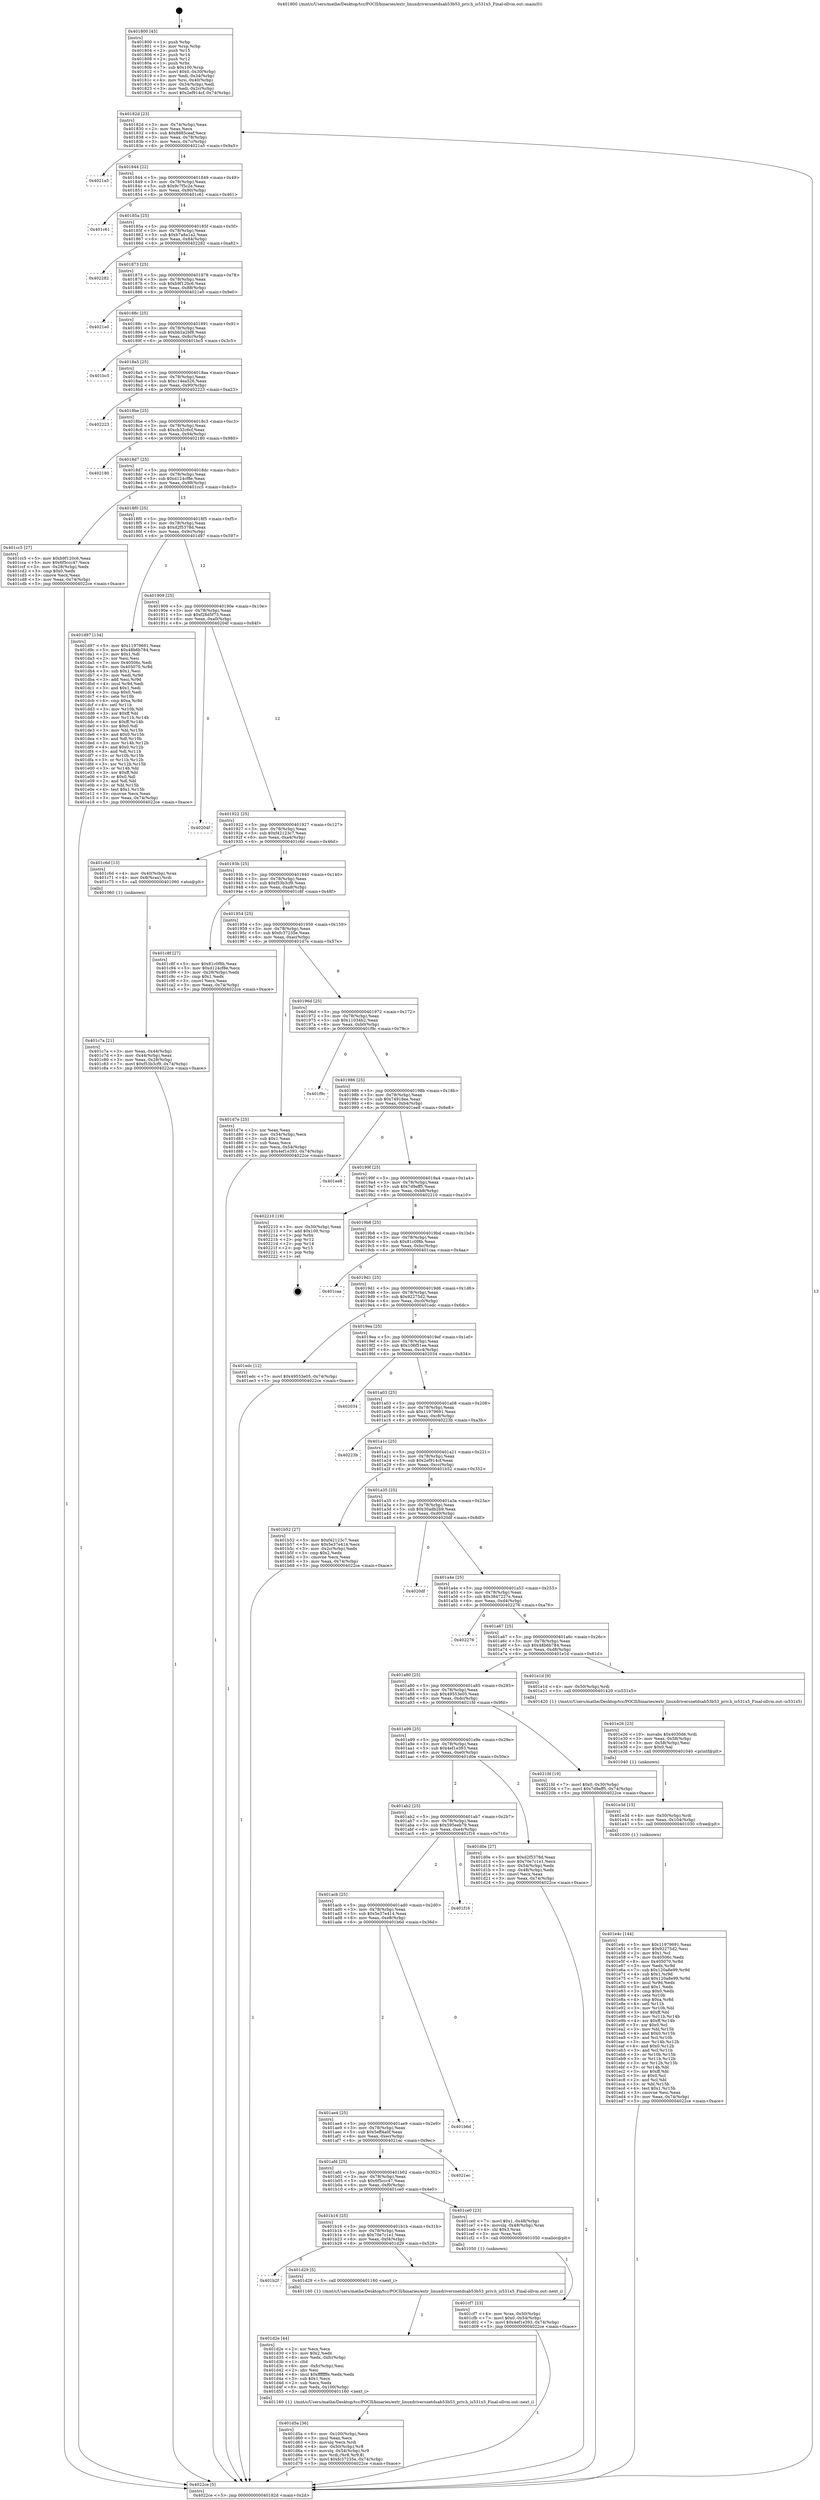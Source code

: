 digraph "0x401800" {
  label = "0x401800 (/mnt/c/Users/mathe/Desktop/tcc/POCII/binaries/extr_linuxdriversnetdsab53b53_priv.h_is531x5_Final-ollvm.out::main(0))"
  labelloc = "t"
  node[shape=record]

  Entry [label="",width=0.3,height=0.3,shape=circle,fillcolor=black,style=filled]
  "0x40182d" [label="{
     0x40182d [23]\l
     | [instrs]\l
     &nbsp;&nbsp;0x40182d \<+3\>: mov -0x74(%rbp),%eax\l
     &nbsp;&nbsp;0x401830 \<+2\>: mov %eax,%ecx\l
     &nbsp;&nbsp;0x401832 \<+6\>: sub $0x8885ceaf,%ecx\l
     &nbsp;&nbsp;0x401838 \<+3\>: mov %eax,-0x78(%rbp)\l
     &nbsp;&nbsp;0x40183b \<+3\>: mov %ecx,-0x7c(%rbp)\l
     &nbsp;&nbsp;0x40183e \<+6\>: je 00000000004021a5 \<main+0x9a5\>\l
  }"]
  "0x4021a5" [label="{
     0x4021a5\l
  }", style=dashed]
  "0x401844" [label="{
     0x401844 [22]\l
     | [instrs]\l
     &nbsp;&nbsp;0x401844 \<+5\>: jmp 0000000000401849 \<main+0x49\>\l
     &nbsp;&nbsp;0x401849 \<+3\>: mov -0x78(%rbp),%eax\l
     &nbsp;&nbsp;0x40184c \<+5\>: sub $0x9c7f5c2e,%eax\l
     &nbsp;&nbsp;0x401851 \<+3\>: mov %eax,-0x80(%rbp)\l
     &nbsp;&nbsp;0x401854 \<+6\>: je 0000000000401c61 \<main+0x461\>\l
  }"]
  Exit [label="",width=0.3,height=0.3,shape=circle,fillcolor=black,style=filled,peripheries=2]
  "0x401c61" [label="{
     0x401c61\l
  }", style=dashed]
  "0x40185a" [label="{
     0x40185a [25]\l
     | [instrs]\l
     &nbsp;&nbsp;0x40185a \<+5\>: jmp 000000000040185f \<main+0x5f\>\l
     &nbsp;&nbsp;0x40185f \<+3\>: mov -0x78(%rbp),%eax\l
     &nbsp;&nbsp;0x401862 \<+5\>: sub $0xb7a8a1a2,%eax\l
     &nbsp;&nbsp;0x401867 \<+6\>: mov %eax,-0x84(%rbp)\l
     &nbsp;&nbsp;0x40186d \<+6\>: je 0000000000402282 \<main+0xa82\>\l
  }"]
  "0x401e4c" [label="{
     0x401e4c [144]\l
     | [instrs]\l
     &nbsp;&nbsp;0x401e4c \<+5\>: mov $0x11979691,%eax\l
     &nbsp;&nbsp;0x401e51 \<+5\>: mov $0x92275d2,%esi\l
     &nbsp;&nbsp;0x401e56 \<+2\>: mov $0x1,%cl\l
     &nbsp;&nbsp;0x401e58 \<+7\>: mov 0x40506c,%edx\l
     &nbsp;&nbsp;0x401e5f \<+8\>: mov 0x405070,%r8d\l
     &nbsp;&nbsp;0x401e67 \<+3\>: mov %edx,%r9d\l
     &nbsp;&nbsp;0x401e6a \<+7\>: sub $0x120a8e99,%r9d\l
     &nbsp;&nbsp;0x401e71 \<+4\>: sub $0x1,%r9d\l
     &nbsp;&nbsp;0x401e75 \<+7\>: add $0x120a8e99,%r9d\l
     &nbsp;&nbsp;0x401e7c \<+4\>: imul %r9d,%edx\l
     &nbsp;&nbsp;0x401e80 \<+3\>: and $0x1,%edx\l
     &nbsp;&nbsp;0x401e83 \<+3\>: cmp $0x0,%edx\l
     &nbsp;&nbsp;0x401e86 \<+4\>: sete %r10b\l
     &nbsp;&nbsp;0x401e8a \<+4\>: cmp $0xa,%r8d\l
     &nbsp;&nbsp;0x401e8e \<+4\>: setl %r11b\l
     &nbsp;&nbsp;0x401e92 \<+3\>: mov %r10b,%bl\l
     &nbsp;&nbsp;0x401e95 \<+3\>: xor $0xff,%bl\l
     &nbsp;&nbsp;0x401e98 \<+3\>: mov %r11b,%r14b\l
     &nbsp;&nbsp;0x401e9b \<+4\>: xor $0xff,%r14b\l
     &nbsp;&nbsp;0x401e9f \<+3\>: xor $0x0,%cl\l
     &nbsp;&nbsp;0x401ea2 \<+3\>: mov %bl,%r15b\l
     &nbsp;&nbsp;0x401ea5 \<+4\>: and $0x0,%r15b\l
     &nbsp;&nbsp;0x401ea9 \<+3\>: and %cl,%r10b\l
     &nbsp;&nbsp;0x401eac \<+3\>: mov %r14b,%r12b\l
     &nbsp;&nbsp;0x401eaf \<+4\>: and $0x0,%r12b\l
     &nbsp;&nbsp;0x401eb3 \<+3\>: and %cl,%r11b\l
     &nbsp;&nbsp;0x401eb6 \<+3\>: or %r10b,%r15b\l
     &nbsp;&nbsp;0x401eb9 \<+3\>: or %r11b,%r12b\l
     &nbsp;&nbsp;0x401ebc \<+3\>: xor %r12b,%r15b\l
     &nbsp;&nbsp;0x401ebf \<+3\>: or %r14b,%bl\l
     &nbsp;&nbsp;0x401ec2 \<+3\>: xor $0xff,%bl\l
     &nbsp;&nbsp;0x401ec5 \<+3\>: or $0x0,%cl\l
     &nbsp;&nbsp;0x401ec8 \<+2\>: and %cl,%bl\l
     &nbsp;&nbsp;0x401eca \<+3\>: or %bl,%r15b\l
     &nbsp;&nbsp;0x401ecd \<+4\>: test $0x1,%r15b\l
     &nbsp;&nbsp;0x401ed1 \<+3\>: cmovne %esi,%eax\l
     &nbsp;&nbsp;0x401ed4 \<+3\>: mov %eax,-0x74(%rbp)\l
     &nbsp;&nbsp;0x401ed7 \<+5\>: jmp 00000000004022ce \<main+0xace\>\l
  }"]
  "0x402282" [label="{
     0x402282\l
  }", style=dashed]
  "0x401873" [label="{
     0x401873 [25]\l
     | [instrs]\l
     &nbsp;&nbsp;0x401873 \<+5\>: jmp 0000000000401878 \<main+0x78\>\l
     &nbsp;&nbsp;0x401878 \<+3\>: mov -0x78(%rbp),%eax\l
     &nbsp;&nbsp;0x40187b \<+5\>: sub $0xb9f120c6,%eax\l
     &nbsp;&nbsp;0x401880 \<+6\>: mov %eax,-0x88(%rbp)\l
     &nbsp;&nbsp;0x401886 \<+6\>: je 00000000004021e0 \<main+0x9e0\>\l
  }"]
  "0x401e3d" [label="{
     0x401e3d [15]\l
     | [instrs]\l
     &nbsp;&nbsp;0x401e3d \<+4\>: mov -0x50(%rbp),%rdi\l
     &nbsp;&nbsp;0x401e41 \<+6\>: mov %eax,-0x104(%rbp)\l
     &nbsp;&nbsp;0x401e47 \<+5\>: call 0000000000401030 \<free@plt\>\l
     | [calls]\l
     &nbsp;&nbsp;0x401030 \{1\} (unknown)\l
  }"]
  "0x4021e0" [label="{
     0x4021e0\l
  }", style=dashed]
  "0x40188c" [label="{
     0x40188c [25]\l
     | [instrs]\l
     &nbsp;&nbsp;0x40188c \<+5\>: jmp 0000000000401891 \<main+0x91\>\l
     &nbsp;&nbsp;0x401891 \<+3\>: mov -0x78(%rbp),%eax\l
     &nbsp;&nbsp;0x401894 \<+5\>: sub $0xbb2a2bf8,%eax\l
     &nbsp;&nbsp;0x401899 \<+6\>: mov %eax,-0x8c(%rbp)\l
     &nbsp;&nbsp;0x40189f \<+6\>: je 0000000000401bc5 \<main+0x3c5\>\l
  }"]
  "0x401e26" [label="{
     0x401e26 [23]\l
     | [instrs]\l
     &nbsp;&nbsp;0x401e26 \<+10\>: movabs $0x4030d6,%rdi\l
     &nbsp;&nbsp;0x401e30 \<+3\>: mov %eax,-0x58(%rbp)\l
     &nbsp;&nbsp;0x401e33 \<+3\>: mov -0x58(%rbp),%esi\l
     &nbsp;&nbsp;0x401e36 \<+2\>: mov $0x0,%al\l
     &nbsp;&nbsp;0x401e38 \<+5\>: call 0000000000401040 \<printf@plt\>\l
     | [calls]\l
     &nbsp;&nbsp;0x401040 \{1\} (unknown)\l
  }"]
  "0x401bc5" [label="{
     0x401bc5\l
  }", style=dashed]
  "0x4018a5" [label="{
     0x4018a5 [25]\l
     | [instrs]\l
     &nbsp;&nbsp;0x4018a5 \<+5\>: jmp 00000000004018aa \<main+0xaa\>\l
     &nbsp;&nbsp;0x4018aa \<+3\>: mov -0x78(%rbp),%eax\l
     &nbsp;&nbsp;0x4018ad \<+5\>: sub $0xc14ea526,%eax\l
     &nbsp;&nbsp;0x4018b2 \<+6\>: mov %eax,-0x90(%rbp)\l
     &nbsp;&nbsp;0x4018b8 \<+6\>: je 0000000000402223 \<main+0xa23\>\l
  }"]
  "0x401d5a" [label="{
     0x401d5a [36]\l
     | [instrs]\l
     &nbsp;&nbsp;0x401d5a \<+6\>: mov -0x100(%rbp),%ecx\l
     &nbsp;&nbsp;0x401d60 \<+3\>: imul %eax,%ecx\l
     &nbsp;&nbsp;0x401d63 \<+3\>: movslq %ecx,%rdi\l
     &nbsp;&nbsp;0x401d66 \<+4\>: mov -0x50(%rbp),%r8\l
     &nbsp;&nbsp;0x401d6a \<+4\>: movslq -0x54(%rbp),%r9\l
     &nbsp;&nbsp;0x401d6e \<+4\>: mov %rdi,(%r8,%r9,8)\l
     &nbsp;&nbsp;0x401d72 \<+7\>: movl $0xfc37235e,-0x74(%rbp)\l
     &nbsp;&nbsp;0x401d79 \<+5\>: jmp 00000000004022ce \<main+0xace\>\l
  }"]
  "0x402223" [label="{
     0x402223\l
  }", style=dashed]
  "0x4018be" [label="{
     0x4018be [25]\l
     | [instrs]\l
     &nbsp;&nbsp;0x4018be \<+5\>: jmp 00000000004018c3 \<main+0xc3\>\l
     &nbsp;&nbsp;0x4018c3 \<+3\>: mov -0x78(%rbp),%eax\l
     &nbsp;&nbsp;0x4018c6 \<+5\>: sub $0xcb32c6cf,%eax\l
     &nbsp;&nbsp;0x4018cb \<+6\>: mov %eax,-0x94(%rbp)\l
     &nbsp;&nbsp;0x4018d1 \<+6\>: je 0000000000402180 \<main+0x980\>\l
  }"]
  "0x401d2e" [label="{
     0x401d2e [44]\l
     | [instrs]\l
     &nbsp;&nbsp;0x401d2e \<+2\>: xor %ecx,%ecx\l
     &nbsp;&nbsp;0x401d30 \<+5\>: mov $0x2,%edx\l
     &nbsp;&nbsp;0x401d35 \<+6\>: mov %edx,-0xfc(%rbp)\l
     &nbsp;&nbsp;0x401d3b \<+1\>: cltd\l
     &nbsp;&nbsp;0x401d3c \<+6\>: mov -0xfc(%rbp),%esi\l
     &nbsp;&nbsp;0x401d42 \<+2\>: idiv %esi\l
     &nbsp;&nbsp;0x401d44 \<+6\>: imul $0xfffffffe,%edx,%edx\l
     &nbsp;&nbsp;0x401d4a \<+3\>: sub $0x1,%ecx\l
     &nbsp;&nbsp;0x401d4d \<+2\>: sub %ecx,%edx\l
     &nbsp;&nbsp;0x401d4f \<+6\>: mov %edx,-0x100(%rbp)\l
     &nbsp;&nbsp;0x401d55 \<+5\>: call 0000000000401160 \<next_i\>\l
     | [calls]\l
     &nbsp;&nbsp;0x401160 \{1\} (/mnt/c/Users/mathe/Desktop/tcc/POCII/binaries/extr_linuxdriversnetdsab53b53_priv.h_is531x5_Final-ollvm.out::next_i)\l
  }"]
  "0x402180" [label="{
     0x402180\l
  }", style=dashed]
  "0x4018d7" [label="{
     0x4018d7 [25]\l
     | [instrs]\l
     &nbsp;&nbsp;0x4018d7 \<+5\>: jmp 00000000004018dc \<main+0xdc\>\l
     &nbsp;&nbsp;0x4018dc \<+3\>: mov -0x78(%rbp),%eax\l
     &nbsp;&nbsp;0x4018df \<+5\>: sub $0xd124cf8e,%eax\l
     &nbsp;&nbsp;0x4018e4 \<+6\>: mov %eax,-0x98(%rbp)\l
     &nbsp;&nbsp;0x4018ea \<+6\>: je 0000000000401cc5 \<main+0x4c5\>\l
  }"]
  "0x401b2f" [label="{
     0x401b2f\l
  }", style=dashed]
  "0x401cc5" [label="{
     0x401cc5 [27]\l
     | [instrs]\l
     &nbsp;&nbsp;0x401cc5 \<+5\>: mov $0xb9f120c6,%eax\l
     &nbsp;&nbsp;0x401cca \<+5\>: mov $0x6f5ccc47,%ecx\l
     &nbsp;&nbsp;0x401ccf \<+3\>: mov -0x28(%rbp),%edx\l
     &nbsp;&nbsp;0x401cd2 \<+3\>: cmp $0x0,%edx\l
     &nbsp;&nbsp;0x401cd5 \<+3\>: cmove %ecx,%eax\l
     &nbsp;&nbsp;0x401cd8 \<+3\>: mov %eax,-0x74(%rbp)\l
     &nbsp;&nbsp;0x401cdb \<+5\>: jmp 00000000004022ce \<main+0xace\>\l
  }"]
  "0x4018f0" [label="{
     0x4018f0 [25]\l
     | [instrs]\l
     &nbsp;&nbsp;0x4018f0 \<+5\>: jmp 00000000004018f5 \<main+0xf5\>\l
     &nbsp;&nbsp;0x4018f5 \<+3\>: mov -0x78(%rbp),%eax\l
     &nbsp;&nbsp;0x4018f8 \<+5\>: sub $0xd2f5378d,%eax\l
     &nbsp;&nbsp;0x4018fd \<+6\>: mov %eax,-0x9c(%rbp)\l
     &nbsp;&nbsp;0x401903 \<+6\>: je 0000000000401d97 \<main+0x597\>\l
  }"]
  "0x401d29" [label="{
     0x401d29 [5]\l
     | [instrs]\l
     &nbsp;&nbsp;0x401d29 \<+5\>: call 0000000000401160 \<next_i\>\l
     | [calls]\l
     &nbsp;&nbsp;0x401160 \{1\} (/mnt/c/Users/mathe/Desktop/tcc/POCII/binaries/extr_linuxdriversnetdsab53b53_priv.h_is531x5_Final-ollvm.out::next_i)\l
  }"]
  "0x401d97" [label="{
     0x401d97 [134]\l
     | [instrs]\l
     &nbsp;&nbsp;0x401d97 \<+5\>: mov $0x11979691,%eax\l
     &nbsp;&nbsp;0x401d9c \<+5\>: mov $0x48b6b784,%ecx\l
     &nbsp;&nbsp;0x401da1 \<+2\>: mov $0x1,%dl\l
     &nbsp;&nbsp;0x401da3 \<+2\>: xor %esi,%esi\l
     &nbsp;&nbsp;0x401da5 \<+7\>: mov 0x40506c,%edi\l
     &nbsp;&nbsp;0x401dac \<+8\>: mov 0x405070,%r8d\l
     &nbsp;&nbsp;0x401db4 \<+3\>: sub $0x1,%esi\l
     &nbsp;&nbsp;0x401db7 \<+3\>: mov %edi,%r9d\l
     &nbsp;&nbsp;0x401dba \<+3\>: add %esi,%r9d\l
     &nbsp;&nbsp;0x401dbd \<+4\>: imul %r9d,%edi\l
     &nbsp;&nbsp;0x401dc1 \<+3\>: and $0x1,%edi\l
     &nbsp;&nbsp;0x401dc4 \<+3\>: cmp $0x0,%edi\l
     &nbsp;&nbsp;0x401dc7 \<+4\>: sete %r10b\l
     &nbsp;&nbsp;0x401dcb \<+4\>: cmp $0xa,%r8d\l
     &nbsp;&nbsp;0x401dcf \<+4\>: setl %r11b\l
     &nbsp;&nbsp;0x401dd3 \<+3\>: mov %r10b,%bl\l
     &nbsp;&nbsp;0x401dd6 \<+3\>: xor $0xff,%bl\l
     &nbsp;&nbsp;0x401dd9 \<+3\>: mov %r11b,%r14b\l
     &nbsp;&nbsp;0x401ddc \<+4\>: xor $0xff,%r14b\l
     &nbsp;&nbsp;0x401de0 \<+3\>: xor $0x0,%dl\l
     &nbsp;&nbsp;0x401de3 \<+3\>: mov %bl,%r15b\l
     &nbsp;&nbsp;0x401de6 \<+4\>: and $0x0,%r15b\l
     &nbsp;&nbsp;0x401dea \<+3\>: and %dl,%r10b\l
     &nbsp;&nbsp;0x401ded \<+3\>: mov %r14b,%r12b\l
     &nbsp;&nbsp;0x401df0 \<+4\>: and $0x0,%r12b\l
     &nbsp;&nbsp;0x401df4 \<+3\>: and %dl,%r11b\l
     &nbsp;&nbsp;0x401df7 \<+3\>: or %r10b,%r15b\l
     &nbsp;&nbsp;0x401dfa \<+3\>: or %r11b,%r12b\l
     &nbsp;&nbsp;0x401dfd \<+3\>: xor %r12b,%r15b\l
     &nbsp;&nbsp;0x401e00 \<+3\>: or %r14b,%bl\l
     &nbsp;&nbsp;0x401e03 \<+3\>: xor $0xff,%bl\l
     &nbsp;&nbsp;0x401e06 \<+3\>: or $0x0,%dl\l
     &nbsp;&nbsp;0x401e09 \<+2\>: and %dl,%bl\l
     &nbsp;&nbsp;0x401e0b \<+3\>: or %bl,%r15b\l
     &nbsp;&nbsp;0x401e0e \<+4\>: test $0x1,%r15b\l
     &nbsp;&nbsp;0x401e12 \<+3\>: cmovne %ecx,%eax\l
     &nbsp;&nbsp;0x401e15 \<+3\>: mov %eax,-0x74(%rbp)\l
     &nbsp;&nbsp;0x401e18 \<+5\>: jmp 00000000004022ce \<main+0xace\>\l
  }"]
  "0x401909" [label="{
     0x401909 [25]\l
     | [instrs]\l
     &nbsp;&nbsp;0x401909 \<+5\>: jmp 000000000040190e \<main+0x10e\>\l
     &nbsp;&nbsp;0x40190e \<+3\>: mov -0x78(%rbp),%eax\l
     &nbsp;&nbsp;0x401911 \<+5\>: sub $0xf28d5f73,%eax\l
     &nbsp;&nbsp;0x401916 \<+6\>: mov %eax,-0xa0(%rbp)\l
     &nbsp;&nbsp;0x40191c \<+6\>: je 000000000040204f \<main+0x84f\>\l
  }"]
  "0x401cf7" [label="{
     0x401cf7 [23]\l
     | [instrs]\l
     &nbsp;&nbsp;0x401cf7 \<+4\>: mov %rax,-0x50(%rbp)\l
     &nbsp;&nbsp;0x401cfb \<+7\>: movl $0x0,-0x54(%rbp)\l
     &nbsp;&nbsp;0x401d02 \<+7\>: movl $0x4ef1e393,-0x74(%rbp)\l
     &nbsp;&nbsp;0x401d09 \<+5\>: jmp 00000000004022ce \<main+0xace\>\l
  }"]
  "0x40204f" [label="{
     0x40204f\l
  }", style=dashed]
  "0x401922" [label="{
     0x401922 [25]\l
     | [instrs]\l
     &nbsp;&nbsp;0x401922 \<+5\>: jmp 0000000000401927 \<main+0x127\>\l
     &nbsp;&nbsp;0x401927 \<+3\>: mov -0x78(%rbp),%eax\l
     &nbsp;&nbsp;0x40192a \<+5\>: sub $0xf42123c7,%eax\l
     &nbsp;&nbsp;0x40192f \<+6\>: mov %eax,-0xa4(%rbp)\l
     &nbsp;&nbsp;0x401935 \<+6\>: je 0000000000401c6d \<main+0x46d\>\l
  }"]
  "0x401b16" [label="{
     0x401b16 [25]\l
     | [instrs]\l
     &nbsp;&nbsp;0x401b16 \<+5\>: jmp 0000000000401b1b \<main+0x31b\>\l
     &nbsp;&nbsp;0x401b1b \<+3\>: mov -0x78(%rbp),%eax\l
     &nbsp;&nbsp;0x401b1e \<+5\>: sub $0x70e7c1e1,%eax\l
     &nbsp;&nbsp;0x401b23 \<+6\>: mov %eax,-0xf4(%rbp)\l
     &nbsp;&nbsp;0x401b29 \<+6\>: je 0000000000401d29 \<main+0x529\>\l
  }"]
  "0x401c6d" [label="{
     0x401c6d [13]\l
     | [instrs]\l
     &nbsp;&nbsp;0x401c6d \<+4\>: mov -0x40(%rbp),%rax\l
     &nbsp;&nbsp;0x401c71 \<+4\>: mov 0x8(%rax),%rdi\l
     &nbsp;&nbsp;0x401c75 \<+5\>: call 0000000000401060 \<atoi@plt\>\l
     | [calls]\l
     &nbsp;&nbsp;0x401060 \{1\} (unknown)\l
  }"]
  "0x40193b" [label="{
     0x40193b [25]\l
     | [instrs]\l
     &nbsp;&nbsp;0x40193b \<+5\>: jmp 0000000000401940 \<main+0x140\>\l
     &nbsp;&nbsp;0x401940 \<+3\>: mov -0x78(%rbp),%eax\l
     &nbsp;&nbsp;0x401943 \<+5\>: sub $0xf53b3cf9,%eax\l
     &nbsp;&nbsp;0x401948 \<+6\>: mov %eax,-0xa8(%rbp)\l
     &nbsp;&nbsp;0x40194e \<+6\>: je 0000000000401c8f \<main+0x48f\>\l
  }"]
  "0x401ce0" [label="{
     0x401ce0 [23]\l
     | [instrs]\l
     &nbsp;&nbsp;0x401ce0 \<+7\>: movl $0x1,-0x48(%rbp)\l
     &nbsp;&nbsp;0x401ce7 \<+4\>: movslq -0x48(%rbp),%rax\l
     &nbsp;&nbsp;0x401ceb \<+4\>: shl $0x3,%rax\l
     &nbsp;&nbsp;0x401cef \<+3\>: mov %rax,%rdi\l
     &nbsp;&nbsp;0x401cf2 \<+5\>: call 0000000000401050 \<malloc@plt\>\l
     | [calls]\l
     &nbsp;&nbsp;0x401050 \{1\} (unknown)\l
  }"]
  "0x401c8f" [label="{
     0x401c8f [27]\l
     | [instrs]\l
     &nbsp;&nbsp;0x401c8f \<+5\>: mov $0x81c0f8b,%eax\l
     &nbsp;&nbsp;0x401c94 \<+5\>: mov $0xd124cf8e,%ecx\l
     &nbsp;&nbsp;0x401c99 \<+3\>: mov -0x28(%rbp),%edx\l
     &nbsp;&nbsp;0x401c9c \<+3\>: cmp $0x1,%edx\l
     &nbsp;&nbsp;0x401c9f \<+3\>: cmovl %ecx,%eax\l
     &nbsp;&nbsp;0x401ca2 \<+3\>: mov %eax,-0x74(%rbp)\l
     &nbsp;&nbsp;0x401ca5 \<+5\>: jmp 00000000004022ce \<main+0xace\>\l
  }"]
  "0x401954" [label="{
     0x401954 [25]\l
     | [instrs]\l
     &nbsp;&nbsp;0x401954 \<+5\>: jmp 0000000000401959 \<main+0x159\>\l
     &nbsp;&nbsp;0x401959 \<+3\>: mov -0x78(%rbp),%eax\l
     &nbsp;&nbsp;0x40195c \<+5\>: sub $0xfc37235e,%eax\l
     &nbsp;&nbsp;0x401961 \<+6\>: mov %eax,-0xac(%rbp)\l
     &nbsp;&nbsp;0x401967 \<+6\>: je 0000000000401d7e \<main+0x57e\>\l
  }"]
  "0x401afd" [label="{
     0x401afd [25]\l
     | [instrs]\l
     &nbsp;&nbsp;0x401afd \<+5\>: jmp 0000000000401b02 \<main+0x302\>\l
     &nbsp;&nbsp;0x401b02 \<+3\>: mov -0x78(%rbp),%eax\l
     &nbsp;&nbsp;0x401b05 \<+5\>: sub $0x6f5ccc47,%eax\l
     &nbsp;&nbsp;0x401b0a \<+6\>: mov %eax,-0xf0(%rbp)\l
     &nbsp;&nbsp;0x401b10 \<+6\>: je 0000000000401ce0 \<main+0x4e0\>\l
  }"]
  "0x401d7e" [label="{
     0x401d7e [25]\l
     | [instrs]\l
     &nbsp;&nbsp;0x401d7e \<+2\>: xor %eax,%eax\l
     &nbsp;&nbsp;0x401d80 \<+3\>: mov -0x54(%rbp),%ecx\l
     &nbsp;&nbsp;0x401d83 \<+3\>: sub $0x1,%eax\l
     &nbsp;&nbsp;0x401d86 \<+2\>: sub %eax,%ecx\l
     &nbsp;&nbsp;0x401d88 \<+3\>: mov %ecx,-0x54(%rbp)\l
     &nbsp;&nbsp;0x401d8b \<+7\>: movl $0x4ef1e393,-0x74(%rbp)\l
     &nbsp;&nbsp;0x401d92 \<+5\>: jmp 00000000004022ce \<main+0xace\>\l
  }"]
  "0x40196d" [label="{
     0x40196d [25]\l
     | [instrs]\l
     &nbsp;&nbsp;0x40196d \<+5\>: jmp 0000000000401972 \<main+0x172\>\l
     &nbsp;&nbsp;0x401972 \<+3\>: mov -0x78(%rbp),%eax\l
     &nbsp;&nbsp;0x401975 \<+5\>: sub $0x11034b2,%eax\l
     &nbsp;&nbsp;0x40197a \<+6\>: mov %eax,-0xb0(%rbp)\l
     &nbsp;&nbsp;0x401980 \<+6\>: je 0000000000401f9c \<main+0x79c\>\l
  }"]
  "0x4021ec" [label="{
     0x4021ec\l
  }", style=dashed]
  "0x401f9c" [label="{
     0x401f9c\l
  }", style=dashed]
  "0x401986" [label="{
     0x401986 [25]\l
     | [instrs]\l
     &nbsp;&nbsp;0x401986 \<+5\>: jmp 000000000040198b \<main+0x18b\>\l
     &nbsp;&nbsp;0x40198b \<+3\>: mov -0x78(%rbp),%eax\l
     &nbsp;&nbsp;0x40198e \<+5\>: sub $0x74918ee,%eax\l
     &nbsp;&nbsp;0x401993 \<+6\>: mov %eax,-0xb4(%rbp)\l
     &nbsp;&nbsp;0x401999 \<+6\>: je 0000000000401ee8 \<main+0x6e8\>\l
  }"]
  "0x401ae4" [label="{
     0x401ae4 [25]\l
     | [instrs]\l
     &nbsp;&nbsp;0x401ae4 \<+5\>: jmp 0000000000401ae9 \<main+0x2e9\>\l
     &nbsp;&nbsp;0x401ae9 \<+3\>: mov -0x78(%rbp),%eax\l
     &nbsp;&nbsp;0x401aec \<+5\>: sub $0x5eff4a0f,%eax\l
     &nbsp;&nbsp;0x401af1 \<+6\>: mov %eax,-0xec(%rbp)\l
     &nbsp;&nbsp;0x401af7 \<+6\>: je 00000000004021ec \<main+0x9ec\>\l
  }"]
  "0x401ee8" [label="{
     0x401ee8\l
  }", style=dashed]
  "0x40199f" [label="{
     0x40199f [25]\l
     | [instrs]\l
     &nbsp;&nbsp;0x40199f \<+5\>: jmp 00000000004019a4 \<main+0x1a4\>\l
     &nbsp;&nbsp;0x4019a4 \<+3\>: mov -0x78(%rbp),%eax\l
     &nbsp;&nbsp;0x4019a7 \<+5\>: sub $0x7d9eff5,%eax\l
     &nbsp;&nbsp;0x4019ac \<+6\>: mov %eax,-0xb8(%rbp)\l
     &nbsp;&nbsp;0x4019b2 \<+6\>: je 0000000000402210 \<main+0xa10\>\l
  }"]
  "0x401b6d" [label="{
     0x401b6d\l
  }", style=dashed]
  "0x402210" [label="{
     0x402210 [19]\l
     | [instrs]\l
     &nbsp;&nbsp;0x402210 \<+3\>: mov -0x30(%rbp),%eax\l
     &nbsp;&nbsp;0x402213 \<+7\>: add $0x100,%rsp\l
     &nbsp;&nbsp;0x40221a \<+1\>: pop %rbx\l
     &nbsp;&nbsp;0x40221b \<+2\>: pop %r12\l
     &nbsp;&nbsp;0x40221d \<+2\>: pop %r14\l
     &nbsp;&nbsp;0x40221f \<+2\>: pop %r15\l
     &nbsp;&nbsp;0x402221 \<+1\>: pop %rbp\l
     &nbsp;&nbsp;0x402222 \<+1\>: ret\l
  }"]
  "0x4019b8" [label="{
     0x4019b8 [25]\l
     | [instrs]\l
     &nbsp;&nbsp;0x4019b8 \<+5\>: jmp 00000000004019bd \<main+0x1bd\>\l
     &nbsp;&nbsp;0x4019bd \<+3\>: mov -0x78(%rbp),%eax\l
     &nbsp;&nbsp;0x4019c0 \<+5\>: sub $0x81c0f8b,%eax\l
     &nbsp;&nbsp;0x4019c5 \<+6\>: mov %eax,-0xbc(%rbp)\l
     &nbsp;&nbsp;0x4019cb \<+6\>: je 0000000000401caa \<main+0x4aa\>\l
  }"]
  "0x401acb" [label="{
     0x401acb [25]\l
     | [instrs]\l
     &nbsp;&nbsp;0x401acb \<+5\>: jmp 0000000000401ad0 \<main+0x2d0\>\l
     &nbsp;&nbsp;0x401ad0 \<+3\>: mov -0x78(%rbp),%eax\l
     &nbsp;&nbsp;0x401ad3 \<+5\>: sub $0x5e37e414,%eax\l
     &nbsp;&nbsp;0x401ad8 \<+6\>: mov %eax,-0xe8(%rbp)\l
     &nbsp;&nbsp;0x401ade \<+6\>: je 0000000000401b6d \<main+0x36d\>\l
  }"]
  "0x401caa" [label="{
     0x401caa\l
  }", style=dashed]
  "0x4019d1" [label="{
     0x4019d1 [25]\l
     | [instrs]\l
     &nbsp;&nbsp;0x4019d1 \<+5\>: jmp 00000000004019d6 \<main+0x1d6\>\l
     &nbsp;&nbsp;0x4019d6 \<+3\>: mov -0x78(%rbp),%eax\l
     &nbsp;&nbsp;0x4019d9 \<+5\>: sub $0x92275d2,%eax\l
     &nbsp;&nbsp;0x4019de \<+6\>: mov %eax,-0xc0(%rbp)\l
     &nbsp;&nbsp;0x4019e4 \<+6\>: je 0000000000401edc \<main+0x6dc\>\l
  }"]
  "0x401f16" [label="{
     0x401f16\l
  }", style=dashed]
  "0x401edc" [label="{
     0x401edc [12]\l
     | [instrs]\l
     &nbsp;&nbsp;0x401edc \<+7\>: movl $0x49553e05,-0x74(%rbp)\l
     &nbsp;&nbsp;0x401ee3 \<+5\>: jmp 00000000004022ce \<main+0xace\>\l
  }"]
  "0x4019ea" [label="{
     0x4019ea [25]\l
     | [instrs]\l
     &nbsp;&nbsp;0x4019ea \<+5\>: jmp 00000000004019ef \<main+0x1ef\>\l
     &nbsp;&nbsp;0x4019ef \<+3\>: mov -0x78(%rbp),%eax\l
     &nbsp;&nbsp;0x4019f2 \<+5\>: sub $0x106f51ee,%eax\l
     &nbsp;&nbsp;0x4019f7 \<+6\>: mov %eax,-0xc4(%rbp)\l
     &nbsp;&nbsp;0x4019fd \<+6\>: je 0000000000402034 \<main+0x834\>\l
  }"]
  "0x401ab2" [label="{
     0x401ab2 [25]\l
     | [instrs]\l
     &nbsp;&nbsp;0x401ab2 \<+5\>: jmp 0000000000401ab7 \<main+0x2b7\>\l
     &nbsp;&nbsp;0x401ab7 \<+3\>: mov -0x78(%rbp),%eax\l
     &nbsp;&nbsp;0x401aba \<+5\>: sub $0x595eeb79,%eax\l
     &nbsp;&nbsp;0x401abf \<+6\>: mov %eax,-0xe4(%rbp)\l
     &nbsp;&nbsp;0x401ac5 \<+6\>: je 0000000000401f16 \<main+0x716\>\l
  }"]
  "0x402034" [label="{
     0x402034\l
  }", style=dashed]
  "0x401a03" [label="{
     0x401a03 [25]\l
     | [instrs]\l
     &nbsp;&nbsp;0x401a03 \<+5\>: jmp 0000000000401a08 \<main+0x208\>\l
     &nbsp;&nbsp;0x401a08 \<+3\>: mov -0x78(%rbp),%eax\l
     &nbsp;&nbsp;0x401a0b \<+5\>: sub $0x11979691,%eax\l
     &nbsp;&nbsp;0x401a10 \<+6\>: mov %eax,-0xc8(%rbp)\l
     &nbsp;&nbsp;0x401a16 \<+6\>: je 000000000040223b \<main+0xa3b\>\l
  }"]
  "0x401d0e" [label="{
     0x401d0e [27]\l
     | [instrs]\l
     &nbsp;&nbsp;0x401d0e \<+5\>: mov $0xd2f5378d,%eax\l
     &nbsp;&nbsp;0x401d13 \<+5\>: mov $0x70e7c1e1,%ecx\l
     &nbsp;&nbsp;0x401d18 \<+3\>: mov -0x54(%rbp),%edx\l
     &nbsp;&nbsp;0x401d1b \<+3\>: cmp -0x48(%rbp),%edx\l
     &nbsp;&nbsp;0x401d1e \<+3\>: cmovl %ecx,%eax\l
     &nbsp;&nbsp;0x401d21 \<+3\>: mov %eax,-0x74(%rbp)\l
     &nbsp;&nbsp;0x401d24 \<+5\>: jmp 00000000004022ce \<main+0xace\>\l
  }"]
  "0x40223b" [label="{
     0x40223b\l
  }", style=dashed]
  "0x401a1c" [label="{
     0x401a1c [25]\l
     | [instrs]\l
     &nbsp;&nbsp;0x401a1c \<+5\>: jmp 0000000000401a21 \<main+0x221\>\l
     &nbsp;&nbsp;0x401a21 \<+3\>: mov -0x78(%rbp),%eax\l
     &nbsp;&nbsp;0x401a24 \<+5\>: sub $0x2ef914cf,%eax\l
     &nbsp;&nbsp;0x401a29 \<+6\>: mov %eax,-0xcc(%rbp)\l
     &nbsp;&nbsp;0x401a2f \<+6\>: je 0000000000401b52 \<main+0x352\>\l
  }"]
  "0x401a99" [label="{
     0x401a99 [25]\l
     | [instrs]\l
     &nbsp;&nbsp;0x401a99 \<+5\>: jmp 0000000000401a9e \<main+0x29e\>\l
     &nbsp;&nbsp;0x401a9e \<+3\>: mov -0x78(%rbp),%eax\l
     &nbsp;&nbsp;0x401aa1 \<+5\>: sub $0x4ef1e393,%eax\l
     &nbsp;&nbsp;0x401aa6 \<+6\>: mov %eax,-0xe0(%rbp)\l
     &nbsp;&nbsp;0x401aac \<+6\>: je 0000000000401d0e \<main+0x50e\>\l
  }"]
  "0x401b52" [label="{
     0x401b52 [27]\l
     | [instrs]\l
     &nbsp;&nbsp;0x401b52 \<+5\>: mov $0xf42123c7,%eax\l
     &nbsp;&nbsp;0x401b57 \<+5\>: mov $0x5e37e414,%ecx\l
     &nbsp;&nbsp;0x401b5c \<+3\>: mov -0x2c(%rbp),%edx\l
     &nbsp;&nbsp;0x401b5f \<+3\>: cmp $0x2,%edx\l
     &nbsp;&nbsp;0x401b62 \<+3\>: cmovne %ecx,%eax\l
     &nbsp;&nbsp;0x401b65 \<+3\>: mov %eax,-0x74(%rbp)\l
     &nbsp;&nbsp;0x401b68 \<+5\>: jmp 00000000004022ce \<main+0xace\>\l
  }"]
  "0x401a35" [label="{
     0x401a35 [25]\l
     | [instrs]\l
     &nbsp;&nbsp;0x401a35 \<+5\>: jmp 0000000000401a3a \<main+0x23a\>\l
     &nbsp;&nbsp;0x401a3a \<+3\>: mov -0x78(%rbp),%eax\l
     &nbsp;&nbsp;0x401a3d \<+5\>: sub $0x30adb2b9,%eax\l
     &nbsp;&nbsp;0x401a42 \<+6\>: mov %eax,-0xd0(%rbp)\l
     &nbsp;&nbsp;0x401a48 \<+6\>: je 00000000004020df \<main+0x8df\>\l
  }"]
  "0x4022ce" [label="{
     0x4022ce [5]\l
     | [instrs]\l
     &nbsp;&nbsp;0x4022ce \<+5\>: jmp 000000000040182d \<main+0x2d\>\l
  }"]
  "0x401800" [label="{
     0x401800 [45]\l
     | [instrs]\l
     &nbsp;&nbsp;0x401800 \<+1\>: push %rbp\l
     &nbsp;&nbsp;0x401801 \<+3\>: mov %rsp,%rbp\l
     &nbsp;&nbsp;0x401804 \<+2\>: push %r15\l
     &nbsp;&nbsp;0x401806 \<+2\>: push %r14\l
     &nbsp;&nbsp;0x401808 \<+2\>: push %r12\l
     &nbsp;&nbsp;0x40180a \<+1\>: push %rbx\l
     &nbsp;&nbsp;0x40180b \<+7\>: sub $0x100,%rsp\l
     &nbsp;&nbsp;0x401812 \<+7\>: movl $0x0,-0x30(%rbp)\l
     &nbsp;&nbsp;0x401819 \<+3\>: mov %edi,-0x34(%rbp)\l
     &nbsp;&nbsp;0x40181c \<+4\>: mov %rsi,-0x40(%rbp)\l
     &nbsp;&nbsp;0x401820 \<+3\>: mov -0x34(%rbp),%edi\l
     &nbsp;&nbsp;0x401823 \<+3\>: mov %edi,-0x2c(%rbp)\l
     &nbsp;&nbsp;0x401826 \<+7\>: movl $0x2ef914cf,-0x74(%rbp)\l
  }"]
  "0x401c7a" [label="{
     0x401c7a [21]\l
     | [instrs]\l
     &nbsp;&nbsp;0x401c7a \<+3\>: mov %eax,-0x44(%rbp)\l
     &nbsp;&nbsp;0x401c7d \<+3\>: mov -0x44(%rbp),%eax\l
     &nbsp;&nbsp;0x401c80 \<+3\>: mov %eax,-0x28(%rbp)\l
     &nbsp;&nbsp;0x401c83 \<+7\>: movl $0xf53b3cf9,-0x74(%rbp)\l
     &nbsp;&nbsp;0x401c8a \<+5\>: jmp 00000000004022ce \<main+0xace\>\l
  }"]
  "0x4021fd" [label="{
     0x4021fd [19]\l
     | [instrs]\l
     &nbsp;&nbsp;0x4021fd \<+7\>: movl $0x0,-0x30(%rbp)\l
     &nbsp;&nbsp;0x402204 \<+7\>: movl $0x7d9eff5,-0x74(%rbp)\l
     &nbsp;&nbsp;0x40220b \<+5\>: jmp 00000000004022ce \<main+0xace\>\l
  }"]
  "0x4020df" [label="{
     0x4020df\l
  }", style=dashed]
  "0x401a4e" [label="{
     0x401a4e [25]\l
     | [instrs]\l
     &nbsp;&nbsp;0x401a4e \<+5\>: jmp 0000000000401a53 \<main+0x253\>\l
     &nbsp;&nbsp;0x401a53 \<+3\>: mov -0x78(%rbp),%eax\l
     &nbsp;&nbsp;0x401a56 \<+5\>: sub $0x3847227e,%eax\l
     &nbsp;&nbsp;0x401a5b \<+6\>: mov %eax,-0xd4(%rbp)\l
     &nbsp;&nbsp;0x401a61 \<+6\>: je 0000000000402276 \<main+0xa76\>\l
  }"]
  "0x401a80" [label="{
     0x401a80 [25]\l
     | [instrs]\l
     &nbsp;&nbsp;0x401a80 \<+5\>: jmp 0000000000401a85 \<main+0x285\>\l
     &nbsp;&nbsp;0x401a85 \<+3\>: mov -0x78(%rbp),%eax\l
     &nbsp;&nbsp;0x401a88 \<+5\>: sub $0x49553e05,%eax\l
     &nbsp;&nbsp;0x401a8d \<+6\>: mov %eax,-0xdc(%rbp)\l
     &nbsp;&nbsp;0x401a93 \<+6\>: je 00000000004021fd \<main+0x9fd\>\l
  }"]
  "0x402276" [label="{
     0x402276\l
  }", style=dashed]
  "0x401a67" [label="{
     0x401a67 [25]\l
     | [instrs]\l
     &nbsp;&nbsp;0x401a67 \<+5\>: jmp 0000000000401a6c \<main+0x26c\>\l
     &nbsp;&nbsp;0x401a6c \<+3\>: mov -0x78(%rbp),%eax\l
     &nbsp;&nbsp;0x401a6f \<+5\>: sub $0x48b6b784,%eax\l
     &nbsp;&nbsp;0x401a74 \<+6\>: mov %eax,-0xd8(%rbp)\l
     &nbsp;&nbsp;0x401a7a \<+6\>: je 0000000000401e1d \<main+0x61d\>\l
  }"]
  "0x401e1d" [label="{
     0x401e1d [9]\l
     | [instrs]\l
     &nbsp;&nbsp;0x401e1d \<+4\>: mov -0x50(%rbp),%rdi\l
     &nbsp;&nbsp;0x401e21 \<+5\>: call 0000000000401420 \<is531x5\>\l
     | [calls]\l
     &nbsp;&nbsp;0x401420 \{1\} (/mnt/c/Users/mathe/Desktop/tcc/POCII/binaries/extr_linuxdriversnetdsab53b53_priv.h_is531x5_Final-ollvm.out::is531x5)\l
  }"]
  Entry -> "0x401800" [label=" 1"]
  "0x40182d" -> "0x4021a5" [label=" 0"]
  "0x40182d" -> "0x401844" [label=" 14"]
  "0x402210" -> Exit [label=" 1"]
  "0x401844" -> "0x401c61" [label=" 0"]
  "0x401844" -> "0x40185a" [label=" 14"]
  "0x4021fd" -> "0x4022ce" [label=" 1"]
  "0x40185a" -> "0x402282" [label=" 0"]
  "0x40185a" -> "0x401873" [label=" 14"]
  "0x401edc" -> "0x4022ce" [label=" 1"]
  "0x401873" -> "0x4021e0" [label=" 0"]
  "0x401873" -> "0x40188c" [label=" 14"]
  "0x401e4c" -> "0x4022ce" [label=" 1"]
  "0x40188c" -> "0x401bc5" [label=" 0"]
  "0x40188c" -> "0x4018a5" [label=" 14"]
  "0x401e3d" -> "0x401e4c" [label=" 1"]
  "0x4018a5" -> "0x402223" [label=" 0"]
  "0x4018a5" -> "0x4018be" [label=" 14"]
  "0x401e26" -> "0x401e3d" [label=" 1"]
  "0x4018be" -> "0x402180" [label=" 0"]
  "0x4018be" -> "0x4018d7" [label=" 14"]
  "0x401e1d" -> "0x401e26" [label=" 1"]
  "0x4018d7" -> "0x401cc5" [label=" 1"]
  "0x4018d7" -> "0x4018f0" [label=" 13"]
  "0x401d97" -> "0x4022ce" [label=" 1"]
  "0x4018f0" -> "0x401d97" [label=" 1"]
  "0x4018f0" -> "0x401909" [label=" 12"]
  "0x401d7e" -> "0x4022ce" [label=" 1"]
  "0x401909" -> "0x40204f" [label=" 0"]
  "0x401909" -> "0x401922" [label=" 12"]
  "0x401d2e" -> "0x401d5a" [label=" 1"]
  "0x401922" -> "0x401c6d" [label=" 1"]
  "0x401922" -> "0x40193b" [label=" 11"]
  "0x401d29" -> "0x401d2e" [label=" 1"]
  "0x40193b" -> "0x401c8f" [label=" 1"]
  "0x40193b" -> "0x401954" [label=" 10"]
  "0x401b16" -> "0x401b2f" [label=" 0"]
  "0x401954" -> "0x401d7e" [label=" 1"]
  "0x401954" -> "0x40196d" [label=" 9"]
  "0x401d5a" -> "0x4022ce" [label=" 1"]
  "0x40196d" -> "0x401f9c" [label=" 0"]
  "0x40196d" -> "0x401986" [label=" 9"]
  "0x401d0e" -> "0x4022ce" [label=" 2"]
  "0x401986" -> "0x401ee8" [label=" 0"]
  "0x401986" -> "0x40199f" [label=" 9"]
  "0x401ce0" -> "0x401cf7" [label=" 1"]
  "0x40199f" -> "0x402210" [label=" 1"]
  "0x40199f" -> "0x4019b8" [label=" 8"]
  "0x401afd" -> "0x401b16" [label=" 1"]
  "0x4019b8" -> "0x401caa" [label=" 0"]
  "0x4019b8" -> "0x4019d1" [label=" 8"]
  "0x401b16" -> "0x401d29" [label=" 1"]
  "0x4019d1" -> "0x401edc" [label=" 1"]
  "0x4019d1" -> "0x4019ea" [label=" 7"]
  "0x401ae4" -> "0x401afd" [label=" 2"]
  "0x4019ea" -> "0x402034" [label=" 0"]
  "0x4019ea" -> "0x401a03" [label=" 7"]
  "0x401cf7" -> "0x4022ce" [label=" 1"]
  "0x401a03" -> "0x40223b" [label=" 0"]
  "0x401a03" -> "0x401a1c" [label=" 7"]
  "0x401acb" -> "0x401ae4" [label=" 2"]
  "0x401a1c" -> "0x401b52" [label=" 1"]
  "0x401a1c" -> "0x401a35" [label=" 6"]
  "0x401b52" -> "0x4022ce" [label=" 1"]
  "0x401800" -> "0x40182d" [label=" 1"]
  "0x4022ce" -> "0x40182d" [label=" 13"]
  "0x401c6d" -> "0x401c7a" [label=" 1"]
  "0x401c7a" -> "0x4022ce" [label=" 1"]
  "0x401c8f" -> "0x4022ce" [label=" 1"]
  "0x401cc5" -> "0x4022ce" [label=" 1"]
  "0x401afd" -> "0x401ce0" [label=" 1"]
  "0x401a35" -> "0x4020df" [label=" 0"]
  "0x401a35" -> "0x401a4e" [label=" 6"]
  "0x401ab2" -> "0x401acb" [label=" 2"]
  "0x401a4e" -> "0x402276" [label=" 0"]
  "0x401a4e" -> "0x401a67" [label=" 6"]
  "0x401ae4" -> "0x4021ec" [label=" 0"]
  "0x401a67" -> "0x401e1d" [label=" 1"]
  "0x401a67" -> "0x401a80" [label=" 5"]
  "0x401ab2" -> "0x401f16" [label=" 0"]
  "0x401a80" -> "0x4021fd" [label=" 1"]
  "0x401a80" -> "0x401a99" [label=" 4"]
  "0x401acb" -> "0x401b6d" [label=" 0"]
  "0x401a99" -> "0x401d0e" [label=" 2"]
  "0x401a99" -> "0x401ab2" [label=" 2"]
}
